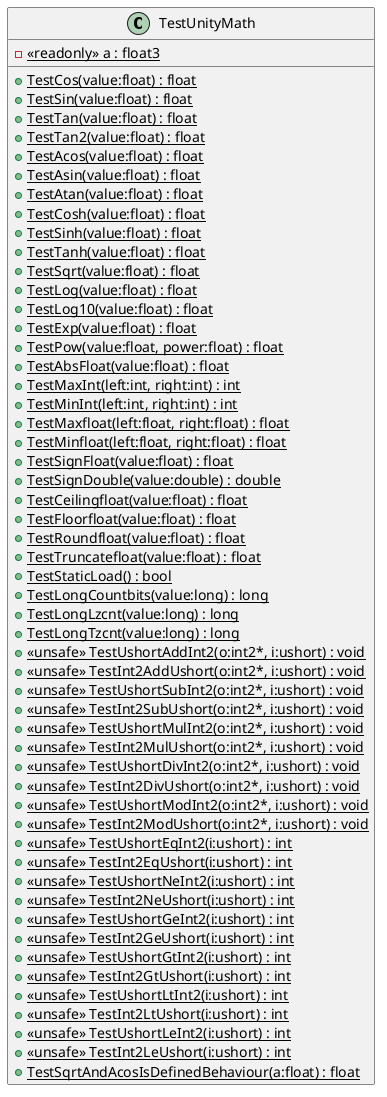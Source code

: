 @startuml
class TestUnityMath {
    + {static} TestCos(value:float) : float
    + {static} TestSin(value:float) : float
    + {static} TestTan(value:float) : float
    + {static} TestTan2(value:float) : float
    + {static} TestAcos(value:float) : float
    + {static} TestAsin(value:float) : float
    + {static} TestAtan(value:float) : float
    + {static} TestCosh(value:float) : float
    + {static} TestSinh(value:float) : float
    + {static} TestTanh(value:float) : float
    + {static} TestSqrt(value:float) : float
    + {static} TestLog(value:float) : float
    + {static} TestLog10(value:float) : float
    + {static} TestExp(value:float) : float
    + {static} TestPow(value:float, power:float) : float
    + {static} TestAbsFloat(value:float) : float
    + {static} TestMaxInt(left:int, right:int) : int
    + {static} TestMinInt(left:int, right:int) : int
    + {static} TestMaxfloat(left:float, right:float) : float
    + {static} TestMinfloat(left:float, right:float) : float
    + {static} TestSignFloat(value:float) : float
    + {static} TestSignDouble(value:double) : double
    + {static} TestCeilingfloat(value:float) : float
    + {static} TestFloorfloat(value:float) : float
    + {static} TestRoundfloat(value:float) : float
    + {static} TestTruncatefloat(value:float) : float
    - <<readonly>> {static} a : float3
    + {static} TestStaticLoad() : bool
    + {static} TestLongCountbits(value:long) : long
    + {static} TestLongLzcnt(value:long) : long
    + {static} TestLongTzcnt(value:long) : long
    + {static} <<unsafe>> TestUshortAddInt2(o:int2*, i:ushort) : void
    + {static} <<unsafe>> TestInt2AddUshort(o:int2*, i:ushort) : void
    + {static} <<unsafe>> TestUshortSubInt2(o:int2*, i:ushort) : void
    + {static} <<unsafe>> TestInt2SubUshort(o:int2*, i:ushort) : void
    + {static} <<unsafe>> TestUshortMulInt2(o:int2*, i:ushort) : void
    + {static} <<unsafe>> TestInt2MulUshort(o:int2*, i:ushort) : void
    + {static} <<unsafe>> TestUshortDivInt2(o:int2*, i:ushort) : void
    + {static} <<unsafe>> TestInt2DivUshort(o:int2*, i:ushort) : void
    + {static} <<unsafe>> TestUshortModInt2(o:int2*, i:ushort) : void
    + {static} <<unsafe>> TestInt2ModUshort(o:int2*, i:ushort) : void
    + {static} <<unsafe>> TestUshortEqInt2(i:ushort) : int
    + {static} <<unsafe>> TestInt2EqUshort(i:ushort) : int
    + {static} <<unsafe>> TestUshortNeInt2(i:ushort) : int
    + {static} <<unsafe>> TestInt2NeUshort(i:ushort) : int
    + {static} <<unsafe>> TestUshortGeInt2(i:ushort) : int
    + {static} <<unsafe>> TestInt2GeUshort(i:ushort) : int
    + {static} <<unsafe>> TestUshortGtInt2(i:ushort) : int
    + {static} <<unsafe>> TestInt2GtUshort(i:ushort) : int
    + {static} <<unsafe>> TestUshortLtInt2(i:ushort) : int
    + {static} <<unsafe>> TestInt2LtUshort(i:ushort) : int
    + {static} <<unsafe>> TestUshortLeInt2(i:ushort) : int
    + {static} <<unsafe>> TestInt2LeUshort(i:ushort) : int
    + {static} TestSqrtAndAcosIsDefinedBehaviour(a:float) : float
}
@enduml
